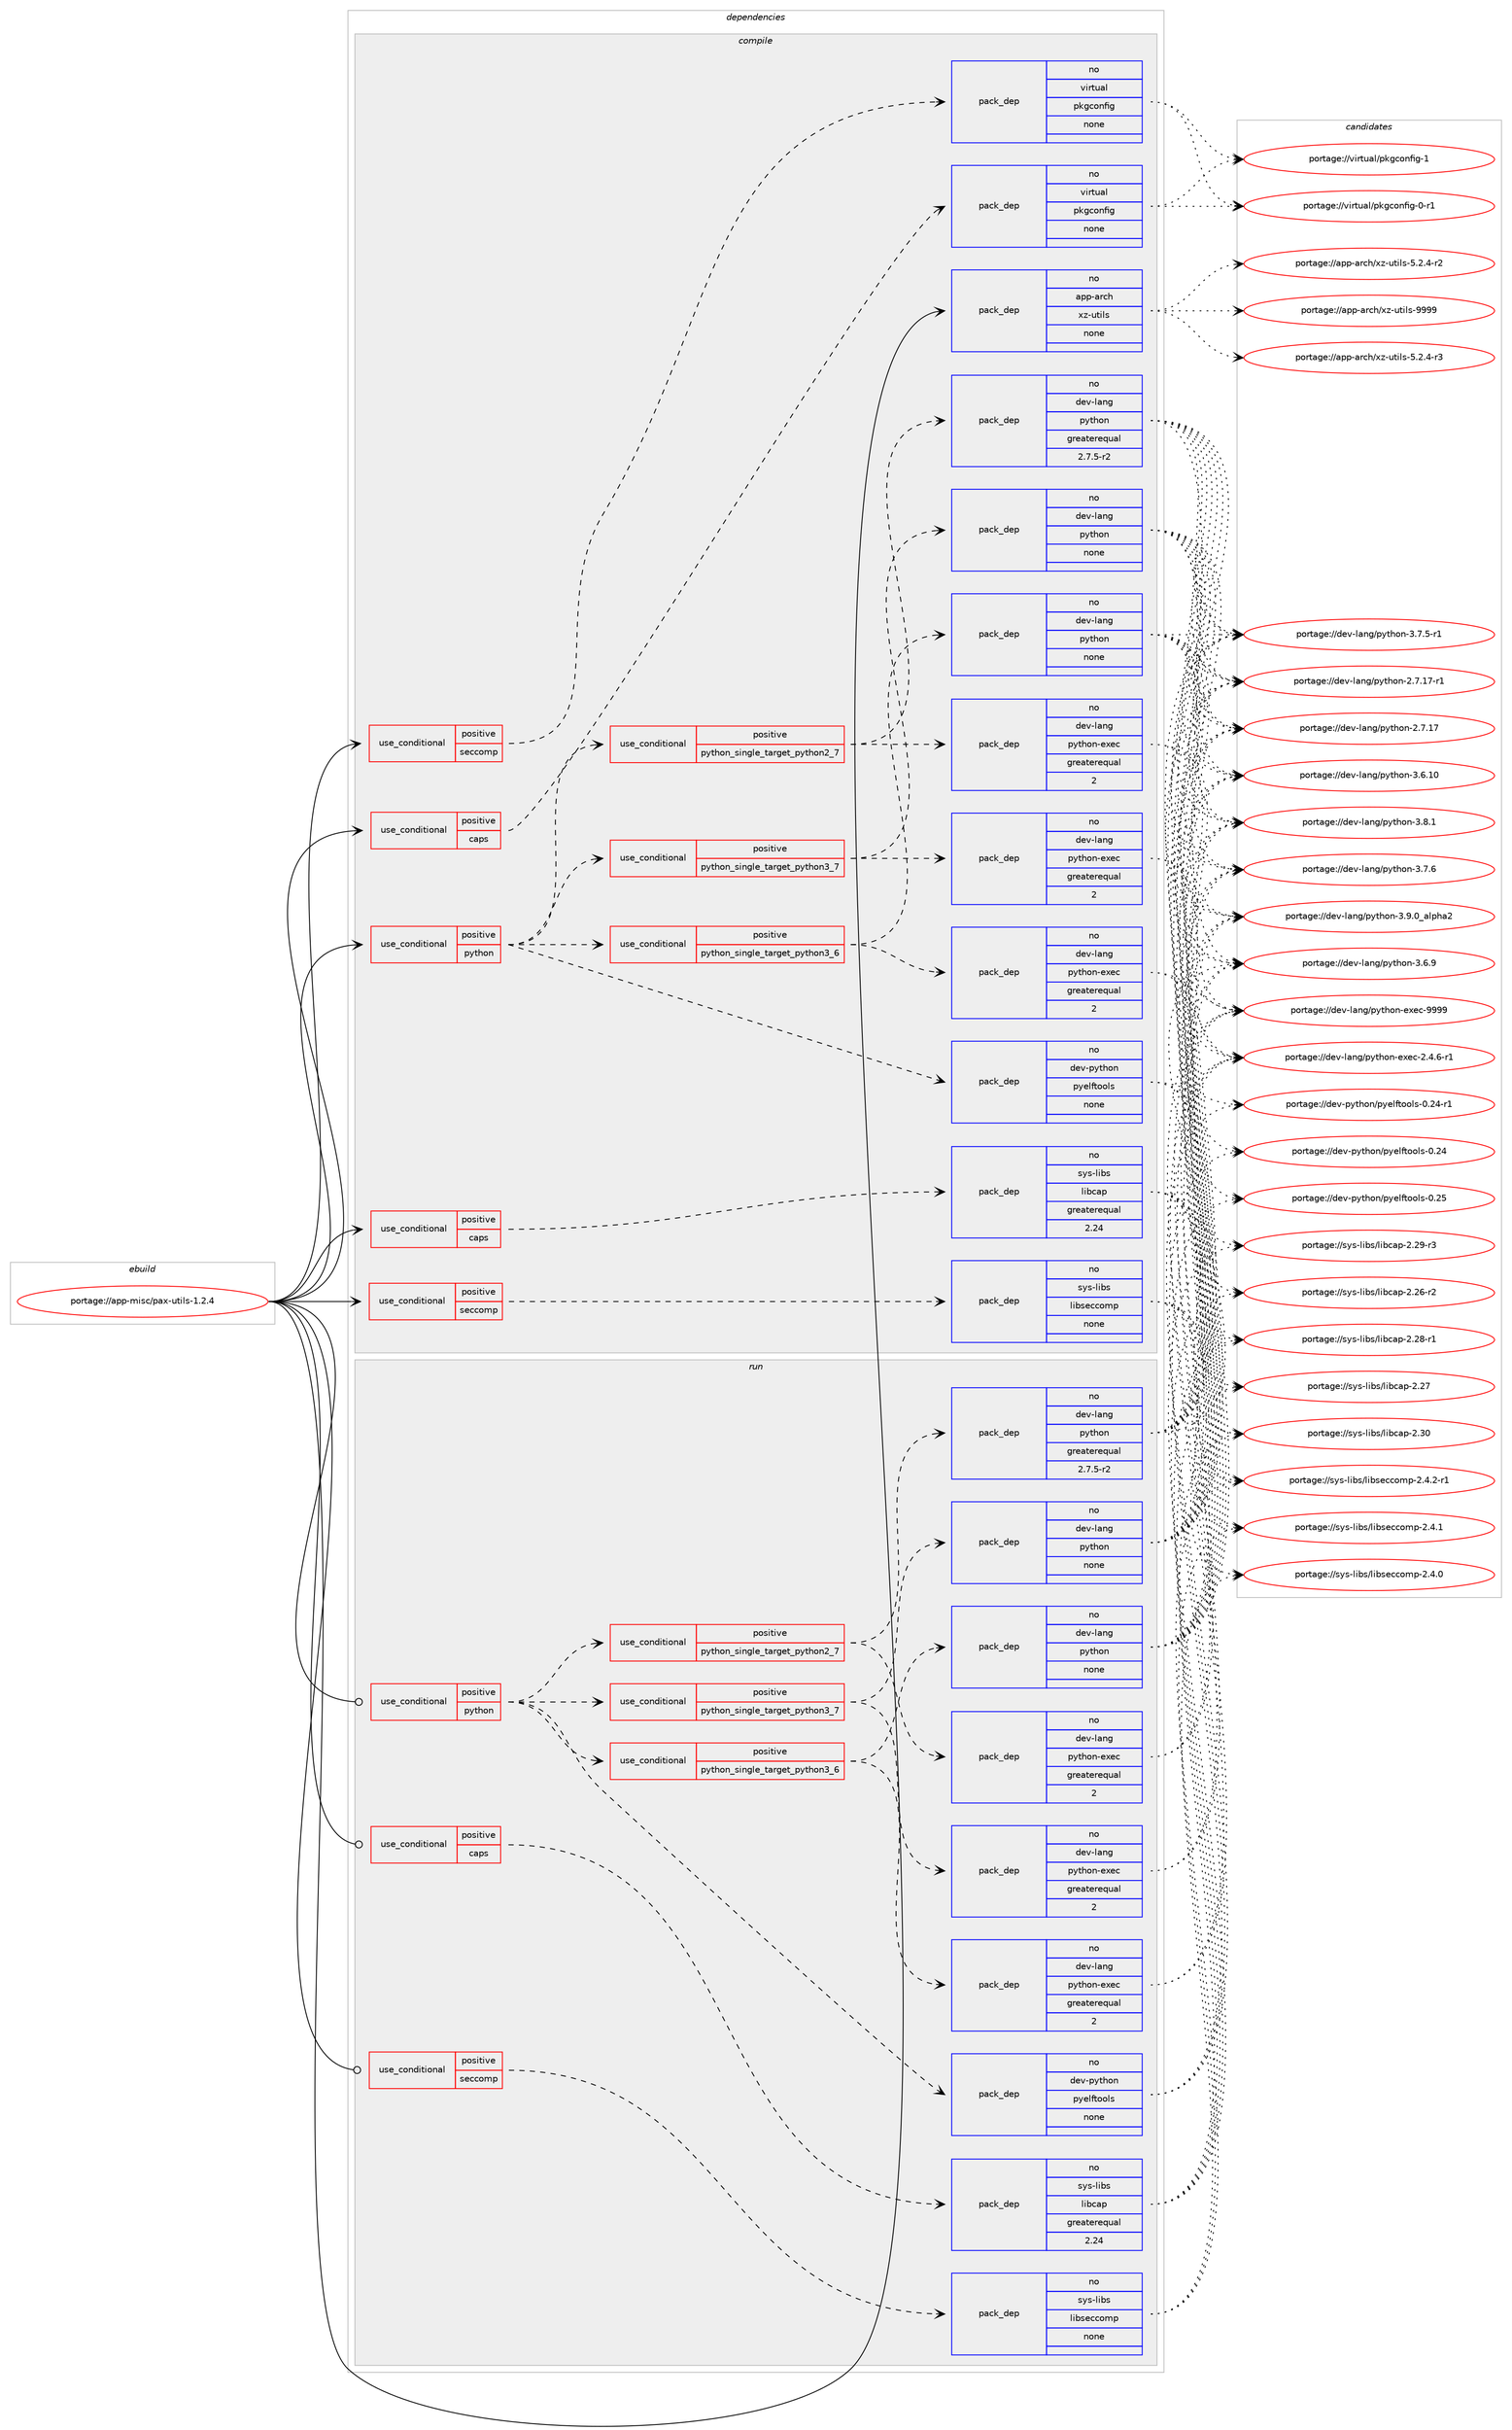 digraph prolog {

# *************
# Graph options
# *************

newrank=true;
concentrate=true;
compound=true;
graph [rankdir=LR,fontname=Helvetica,fontsize=10,ranksep=1.5];#, ranksep=2.5, nodesep=0.2];
edge  [arrowhead=vee];
node  [fontname=Helvetica,fontsize=10];

# **********
# The ebuild
# **********

subgraph cluster_leftcol {
color=gray;
label=<<i>ebuild</i>>;
id [label="portage://app-misc/pax-utils-1.2.4", color=red, width=4, href="../app-misc/pax-utils-1.2.4.svg"];
}

# ****************
# The dependencies
# ****************

subgraph cluster_midcol {
color=gray;
label=<<i>dependencies</i>>;
subgraph cluster_compile {
fillcolor="#eeeeee";
style=filled;
label=<<i>compile</i>>;
subgraph cond142938 {
dependency610510 [label=<<TABLE BORDER="0" CELLBORDER="1" CELLSPACING="0" CELLPADDING="4"><TR><TD ROWSPAN="3" CELLPADDING="10">use_conditional</TD></TR><TR><TD>positive</TD></TR><TR><TD>caps</TD></TR></TABLE>>, shape=none, color=red];
subgraph pack459393 {
dependency610511 [label=<<TABLE BORDER="0" CELLBORDER="1" CELLSPACING="0" CELLPADDING="4" WIDTH="220"><TR><TD ROWSPAN="6" CELLPADDING="30">pack_dep</TD></TR><TR><TD WIDTH="110">no</TD></TR><TR><TD>sys-libs</TD></TR><TR><TD>libcap</TD></TR><TR><TD>greaterequal</TD></TR><TR><TD>2.24</TD></TR></TABLE>>, shape=none, color=blue];
}
dependency610510:e -> dependency610511:w [weight=20,style="dashed",arrowhead="vee"];
}
id:e -> dependency610510:w [weight=20,style="solid",arrowhead="vee"];
subgraph cond142939 {
dependency610512 [label=<<TABLE BORDER="0" CELLBORDER="1" CELLSPACING="0" CELLPADDING="4"><TR><TD ROWSPAN="3" CELLPADDING="10">use_conditional</TD></TR><TR><TD>positive</TD></TR><TR><TD>caps</TD></TR></TABLE>>, shape=none, color=red];
subgraph pack459394 {
dependency610513 [label=<<TABLE BORDER="0" CELLBORDER="1" CELLSPACING="0" CELLPADDING="4" WIDTH="220"><TR><TD ROWSPAN="6" CELLPADDING="30">pack_dep</TD></TR><TR><TD WIDTH="110">no</TD></TR><TR><TD>virtual</TD></TR><TR><TD>pkgconfig</TD></TR><TR><TD>none</TD></TR><TR><TD></TD></TR></TABLE>>, shape=none, color=blue];
}
dependency610512:e -> dependency610513:w [weight=20,style="dashed",arrowhead="vee"];
}
id:e -> dependency610512:w [weight=20,style="solid",arrowhead="vee"];
subgraph cond142940 {
dependency610514 [label=<<TABLE BORDER="0" CELLBORDER="1" CELLSPACING="0" CELLPADDING="4"><TR><TD ROWSPAN="3" CELLPADDING="10">use_conditional</TD></TR><TR><TD>positive</TD></TR><TR><TD>python</TD></TR></TABLE>>, shape=none, color=red];
subgraph cond142941 {
dependency610515 [label=<<TABLE BORDER="0" CELLBORDER="1" CELLSPACING="0" CELLPADDING="4"><TR><TD ROWSPAN="3" CELLPADDING="10">use_conditional</TD></TR><TR><TD>positive</TD></TR><TR><TD>python_single_target_python2_7</TD></TR></TABLE>>, shape=none, color=red];
subgraph pack459395 {
dependency610516 [label=<<TABLE BORDER="0" CELLBORDER="1" CELLSPACING="0" CELLPADDING="4" WIDTH="220"><TR><TD ROWSPAN="6" CELLPADDING="30">pack_dep</TD></TR><TR><TD WIDTH="110">no</TD></TR><TR><TD>dev-lang</TD></TR><TR><TD>python</TD></TR><TR><TD>greaterequal</TD></TR><TR><TD>2.7.5-r2</TD></TR></TABLE>>, shape=none, color=blue];
}
dependency610515:e -> dependency610516:w [weight=20,style="dashed",arrowhead="vee"];
subgraph pack459396 {
dependency610517 [label=<<TABLE BORDER="0" CELLBORDER="1" CELLSPACING="0" CELLPADDING="4" WIDTH="220"><TR><TD ROWSPAN="6" CELLPADDING="30">pack_dep</TD></TR><TR><TD WIDTH="110">no</TD></TR><TR><TD>dev-lang</TD></TR><TR><TD>python-exec</TD></TR><TR><TD>greaterequal</TD></TR><TR><TD>2</TD></TR></TABLE>>, shape=none, color=blue];
}
dependency610515:e -> dependency610517:w [weight=20,style="dashed",arrowhead="vee"];
}
dependency610514:e -> dependency610515:w [weight=20,style="dashed",arrowhead="vee"];
subgraph cond142942 {
dependency610518 [label=<<TABLE BORDER="0" CELLBORDER="1" CELLSPACING="0" CELLPADDING="4"><TR><TD ROWSPAN="3" CELLPADDING="10">use_conditional</TD></TR><TR><TD>positive</TD></TR><TR><TD>python_single_target_python3_6</TD></TR></TABLE>>, shape=none, color=red];
subgraph pack459397 {
dependency610519 [label=<<TABLE BORDER="0" CELLBORDER="1" CELLSPACING="0" CELLPADDING="4" WIDTH="220"><TR><TD ROWSPAN="6" CELLPADDING="30">pack_dep</TD></TR><TR><TD WIDTH="110">no</TD></TR><TR><TD>dev-lang</TD></TR><TR><TD>python</TD></TR><TR><TD>none</TD></TR><TR><TD></TD></TR></TABLE>>, shape=none, color=blue];
}
dependency610518:e -> dependency610519:w [weight=20,style="dashed",arrowhead="vee"];
subgraph pack459398 {
dependency610520 [label=<<TABLE BORDER="0" CELLBORDER="1" CELLSPACING="0" CELLPADDING="4" WIDTH="220"><TR><TD ROWSPAN="6" CELLPADDING="30">pack_dep</TD></TR><TR><TD WIDTH="110">no</TD></TR><TR><TD>dev-lang</TD></TR><TR><TD>python-exec</TD></TR><TR><TD>greaterequal</TD></TR><TR><TD>2</TD></TR></TABLE>>, shape=none, color=blue];
}
dependency610518:e -> dependency610520:w [weight=20,style="dashed",arrowhead="vee"];
}
dependency610514:e -> dependency610518:w [weight=20,style="dashed",arrowhead="vee"];
subgraph cond142943 {
dependency610521 [label=<<TABLE BORDER="0" CELLBORDER="1" CELLSPACING="0" CELLPADDING="4"><TR><TD ROWSPAN="3" CELLPADDING="10">use_conditional</TD></TR><TR><TD>positive</TD></TR><TR><TD>python_single_target_python3_7</TD></TR></TABLE>>, shape=none, color=red];
subgraph pack459399 {
dependency610522 [label=<<TABLE BORDER="0" CELLBORDER="1" CELLSPACING="0" CELLPADDING="4" WIDTH="220"><TR><TD ROWSPAN="6" CELLPADDING="30">pack_dep</TD></TR><TR><TD WIDTH="110">no</TD></TR><TR><TD>dev-lang</TD></TR><TR><TD>python</TD></TR><TR><TD>none</TD></TR><TR><TD></TD></TR></TABLE>>, shape=none, color=blue];
}
dependency610521:e -> dependency610522:w [weight=20,style="dashed",arrowhead="vee"];
subgraph pack459400 {
dependency610523 [label=<<TABLE BORDER="0" CELLBORDER="1" CELLSPACING="0" CELLPADDING="4" WIDTH="220"><TR><TD ROWSPAN="6" CELLPADDING="30">pack_dep</TD></TR><TR><TD WIDTH="110">no</TD></TR><TR><TD>dev-lang</TD></TR><TR><TD>python-exec</TD></TR><TR><TD>greaterequal</TD></TR><TR><TD>2</TD></TR></TABLE>>, shape=none, color=blue];
}
dependency610521:e -> dependency610523:w [weight=20,style="dashed",arrowhead="vee"];
}
dependency610514:e -> dependency610521:w [weight=20,style="dashed",arrowhead="vee"];
subgraph pack459401 {
dependency610524 [label=<<TABLE BORDER="0" CELLBORDER="1" CELLSPACING="0" CELLPADDING="4" WIDTH="220"><TR><TD ROWSPAN="6" CELLPADDING="30">pack_dep</TD></TR><TR><TD WIDTH="110">no</TD></TR><TR><TD>dev-python</TD></TR><TR><TD>pyelftools</TD></TR><TR><TD>none</TD></TR><TR><TD></TD></TR></TABLE>>, shape=none, color=blue];
}
dependency610514:e -> dependency610524:w [weight=20,style="dashed",arrowhead="vee"];
}
id:e -> dependency610514:w [weight=20,style="solid",arrowhead="vee"];
subgraph cond142944 {
dependency610525 [label=<<TABLE BORDER="0" CELLBORDER="1" CELLSPACING="0" CELLPADDING="4"><TR><TD ROWSPAN="3" CELLPADDING="10">use_conditional</TD></TR><TR><TD>positive</TD></TR><TR><TD>seccomp</TD></TR></TABLE>>, shape=none, color=red];
subgraph pack459402 {
dependency610526 [label=<<TABLE BORDER="0" CELLBORDER="1" CELLSPACING="0" CELLPADDING="4" WIDTH="220"><TR><TD ROWSPAN="6" CELLPADDING="30">pack_dep</TD></TR><TR><TD WIDTH="110">no</TD></TR><TR><TD>sys-libs</TD></TR><TR><TD>libseccomp</TD></TR><TR><TD>none</TD></TR><TR><TD></TD></TR></TABLE>>, shape=none, color=blue];
}
dependency610525:e -> dependency610526:w [weight=20,style="dashed",arrowhead="vee"];
}
id:e -> dependency610525:w [weight=20,style="solid",arrowhead="vee"];
subgraph cond142945 {
dependency610527 [label=<<TABLE BORDER="0" CELLBORDER="1" CELLSPACING="0" CELLPADDING="4"><TR><TD ROWSPAN="3" CELLPADDING="10">use_conditional</TD></TR><TR><TD>positive</TD></TR><TR><TD>seccomp</TD></TR></TABLE>>, shape=none, color=red];
subgraph pack459403 {
dependency610528 [label=<<TABLE BORDER="0" CELLBORDER="1" CELLSPACING="0" CELLPADDING="4" WIDTH="220"><TR><TD ROWSPAN="6" CELLPADDING="30">pack_dep</TD></TR><TR><TD WIDTH="110">no</TD></TR><TR><TD>virtual</TD></TR><TR><TD>pkgconfig</TD></TR><TR><TD>none</TD></TR><TR><TD></TD></TR></TABLE>>, shape=none, color=blue];
}
dependency610527:e -> dependency610528:w [weight=20,style="dashed",arrowhead="vee"];
}
id:e -> dependency610527:w [weight=20,style="solid",arrowhead="vee"];
subgraph pack459404 {
dependency610529 [label=<<TABLE BORDER="0" CELLBORDER="1" CELLSPACING="0" CELLPADDING="4" WIDTH="220"><TR><TD ROWSPAN="6" CELLPADDING="30">pack_dep</TD></TR><TR><TD WIDTH="110">no</TD></TR><TR><TD>app-arch</TD></TR><TR><TD>xz-utils</TD></TR><TR><TD>none</TD></TR><TR><TD></TD></TR></TABLE>>, shape=none, color=blue];
}
id:e -> dependency610529:w [weight=20,style="solid",arrowhead="vee"];
}
subgraph cluster_compileandrun {
fillcolor="#eeeeee";
style=filled;
label=<<i>compile and run</i>>;
}
subgraph cluster_run {
fillcolor="#eeeeee";
style=filled;
label=<<i>run</i>>;
subgraph cond142946 {
dependency610530 [label=<<TABLE BORDER="0" CELLBORDER="1" CELLSPACING="0" CELLPADDING="4"><TR><TD ROWSPAN="3" CELLPADDING="10">use_conditional</TD></TR><TR><TD>positive</TD></TR><TR><TD>caps</TD></TR></TABLE>>, shape=none, color=red];
subgraph pack459405 {
dependency610531 [label=<<TABLE BORDER="0" CELLBORDER="1" CELLSPACING="0" CELLPADDING="4" WIDTH="220"><TR><TD ROWSPAN="6" CELLPADDING="30">pack_dep</TD></TR><TR><TD WIDTH="110">no</TD></TR><TR><TD>sys-libs</TD></TR><TR><TD>libcap</TD></TR><TR><TD>greaterequal</TD></TR><TR><TD>2.24</TD></TR></TABLE>>, shape=none, color=blue];
}
dependency610530:e -> dependency610531:w [weight=20,style="dashed",arrowhead="vee"];
}
id:e -> dependency610530:w [weight=20,style="solid",arrowhead="odot"];
subgraph cond142947 {
dependency610532 [label=<<TABLE BORDER="0" CELLBORDER="1" CELLSPACING="0" CELLPADDING="4"><TR><TD ROWSPAN="3" CELLPADDING="10">use_conditional</TD></TR><TR><TD>positive</TD></TR><TR><TD>python</TD></TR></TABLE>>, shape=none, color=red];
subgraph cond142948 {
dependency610533 [label=<<TABLE BORDER="0" CELLBORDER="1" CELLSPACING="0" CELLPADDING="4"><TR><TD ROWSPAN="3" CELLPADDING="10">use_conditional</TD></TR><TR><TD>positive</TD></TR><TR><TD>python_single_target_python2_7</TD></TR></TABLE>>, shape=none, color=red];
subgraph pack459406 {
dependency610534 [label=<<TABLE BORDER="0" CELLBORDER="1" CELLSPACING="0" CELLPADDING="4" WIDTH="220"><TR><TD ROWSPAN="6" CELLPADDING="30">pack_dep</TD></TR><TR><TD WIDTH="110">no</TD></TR><TR><TD>dev-lang</TD></TR><TR><TD>python</TD></TR><TR><TD>greaterequal</TD></TR><TR><TD>2.7.5-r2</TD></TR></TABLE>>, shape=none, color=blue];
}
dependency610533:e -> dependency610534:w [weight=20,style="dashed",arrowhead="vee"];
subgraph pack459407 {
dependency610535 [label=<<TABLE BORDER="0" CELLBORDER="1" CELLSPACING="0" CELLPADDING="4" WIDTH="220"><TR><TD ROWSPAN="6" CELLPADDING="30">pack_dep</TD></TR><TR><TD WIDTH="110">no</TD></TR><TR><TD>dev-lang</TD></TR><TR><TD>python-exec</TD></TR><TR><TD>greaterequal</TD></TR><TR><TD>2</TD></TR></TABLE>>, shape=none, color=blue];
}
dependency610533:e -> dependency610535:w [weight=20,style="dashed",arrowhead="vee"];
}
dependency610532:e -> dependency610533:w [weight=20,style="dashed",arrowhead="vee"];
subgraph cond142949 {
dependency610536 [label=<<TABLE BORDER="0" CELLBORDER="1" CELLSPACING="0" CELLPADDING="4"><TR><TD ROWSPAN="3" CELLPADDING="10">use_conditional</TD></TR><TR><TD>positive</TD></TR><TR><TD>python_single_target_python3_6</TD></TR></TABLE>>, shape=none, color=red];
subgraph pack459408 {
dependency610537 [label=<<TABLE BORDER="0" CELLBORDER="1" CELLSPACING="0" CELLPADDING="4" WIDTH="220"><TR><TD ROWSPAN="6" CELLPADDING="30">pack_dep</TD></TR><TR><TD WIDTH="110">no</TD></TR><TR><TD>dev-lang</TD></TR><TR><TD>python</TD></TR><TR><TD>none</TD></TR><TR><TD></TD></TR></TABLE>>, shape=none, color=blue];
}
dependency610536:e -> dependency610537:w [weight=20,style="dashed",arrowhead="vee"];
subgraph pack459409 {
dependency610538 [label=<<TABLE BORDER="0" CELLBORDER="1" CELLSPACING="0" CELLPADDING="4" WIDTH="220"><TR><TD ROWSPAN="6" CELLPADDING="30">pack_dep</TD></TR><TR><TD WIDTH="110">no</TD></TR><TR><TD>dev-lang</TD></TR><TR><TD>python-exec</TD></TR><TR><TD>greaterequal</TD></TR><TR><TD>2</TD></TR></TABLE>>, shape=none, color=blue];
}
dependency610536:e -> dependency610538:w [weight=20,style="dashed",arrowhead="vee"];
}
dependency610532:e -> dependency610536:w [weight=20,style="dashed",arrowhead="vee"];
subgraph cond142950 {
dependency610539 [label=<<TABLE BORDER="0" CELLBORDER="1" CELLSPACING="0" CELLPADDING="4"><TR><TD ROWSPAN="3" CELLPADDING="10">use_conditional</TD></TR><TR><TD>positive</TD></TR><TR><TD>python_single_target_python3_7</TD></TR></TABLE>>, shape=none, color=red];
subgraph pack459410 {
dependency610540 [label=<<TABLE BORDER="0" CELLBORDER="1" CELLSPACING="0" CELLPADDING="4" WIDTH="220"><TR><TD ROWSPAN="6" CELLPADDING="30">pack_dep</TD></TR><TR><TD WIDTH="110">no</TD></TR><TR><TD>dev-lang</TD></TR><TR><TD>python</TD></TR><TR><TD>none</TD></TR><TR><TD></TD></TR></TABLE>>, shape=none, color=blue];
}
dependency610539:e -> dependency610540:w [weight=20,style="dashed",arrowhead="vee"];
subgraph pack459411 {
dependency610541 [label=<<TABLE BORDER="0" CELLBORDER="1" CELLSPACING="0" CELLPADDING="4" WIDTH="220"><TR><TD ROWSPAN="6" CELLPADDING="30">pack_dep</TD></TR><TR><TD WIDTH="110">no</TD></TR><TR><TD>dev-lang</TD></TR><TR><TD>python-exec</TD></TR><TR><TD>greaterequal</TD></TR><TR><TD>2</TD></TR></TABLE>>, shape=none, color=blue];
}
dependency610539:e -> dependency610541:w [weight=20,style="dashed",arrowhead="vee"];
}
dependency610532:e -> dependency610539:w [weight=20,style="dashed",arrowhead="vee"];
subgraph pack459412 {
dependency610542 [label=<<TABLE BORDER="0" CELLBORDER="1" CELLSPACING="0" CELLPADDING="4" WIDTH="220"><TR><TD ROWSPAN="6" CELLPADDING="30">pack_dep</TD></TR><TR><TD WIDTH="110">no</TD></TR><TR><TD>dev-python</TD></TR><TR><TD>pyelftools</TD></TR><TR><TD>none</TD></TR><TR><TD></TD></TR></TABLE>>, shape=none, color=blue];
}
dependency610532:e -> dependency610542:w [weight=20,style="dashed",arrowhead="vee"];
}
id:e -> dependency610532:w [weight=20,style="solid",arrowhead="odot"];
subgraph cond142951 {
dependency610543 [label=<<TABLE BORDER="0" CELLBORDER="1" CELLSPACING="0" CELLPADDING="4"><TR><TD ROWSPAN="3" CELLPADDING="10">use_conditional</TD></TR><TR><TD>positive</TD></TR><TR><TD>seccomp</TD></TR></TABLE>>, shape=none, color=red];
subgraph pack459413 {
dependency610544 [label=<<TABLE BORDER="0" CELLBORDER="1" CELLSPACING="0" CELLPADDING="4" WIDTH="220"><TR><TD ROWSPAN="6" CELLPADDING="30">pack_dep</TD></TR><TR><TD WIDTH="110">no</TD></TR><TR><TD>sys-libs</TD></TR><TR><TD>libseccomp</TD></TR><TR><TD>none</TD></TR><TR><TD></TD></TR></TABLE>>, shape=none, color=blue];
}
dependency610543:e -> dependency610544:w [weight=20,style="dashed",arrowhead="vee"];
}
id:e -> dependency610543:w [weight=20,style="solid",arrowhead="odot"];
}
}

# **************
# The candidates
# **************

subgraph cluster_choices {
rank=same;
color=gray;
label=<<i>candidates</i>>;

subgraph choice459393 {
color=black;
nodesep=1;
choice1151211154510810598115471081059899971124550465148 [label="portage://sys-libs/libcap-2.30", color=red, width=4,href="../sys-libs/libcap-2.30.svg"];
choice11512111545108105981154710810598999711245504650574511451 [label="portage://sys-libs/libcap-2.29-r3", color=red, width=4,href="../sys-libs/libcap-2.29-r3.svg"];
choice11512111545108105981154710810598999711245504650564511449 [label="portage://sys-libs/libcap-2.28-r1", color=red, width=4,href="../sys-libs/libcap-2.28-r1.svg"];
choice1151211154510810598115471081059899971124550465055 [label="portage://sys-libs/libcap-2.27", color=red, width=4,href="../sys-libs/libcap-2.27.svg"];
choice11512111545108105981154710810598999711245504650544511450 [label="portage://sys-libs/libcap-2.26-r2", color=red, width=4,href="../sys-libs/libcap-2.26-r2.svg"];
dependency610511:e -> choice1151211154510810598115471081059899971124550465148:w [style=dotted,weight="100"];
dependency610511:e -> choice11512111545108105981154710810598999711245504650574511451:w [style=dotted,weight="100"];
dependency610511:e -> choice11512111545108105981154710810598999711245504650564511449:w [style=dotted,weight="100"];
dependency610511:e -> choice1151211154510810598115471081059899971124550465055:w [style=dotted,weight="100"];
dependency610511:e -> choice11512111545108105981154710810598999711245504650544511450:w [style=dotted,weight="100"];
}
subgraph choice459394 {
color=black;
nodesep=1;
choice1181051141161179710847112107103991111101021051034549 [label="portage://virtual/pkgconfig-1", color=red, width=4,href="../virtual/pkgconfig-1.svg"];
choice11810511411611797108471121071039911111010210510345484511449 [label="portage://virtual/pkgconfig-0-r1", color=red, width=4,href="../virtual/pkgconfig-0-r1.svg"];
dependency610513:e -> choice1181051141161179710847112107103991111101021051034549:w [style=dotted,weight="100"];
dependency610513:e -> choice11810511411611797108471121071039911111010210510345484511449:w [style=dotted,weight="100"];
}
subgraph choice459395 {
color=black;
nodesep=1;
choice10010111845108971101034711212111610411111045514657464895971081121049750 [label="portage://dev-lang/python-3.9.0_alpha2", color=red, width=4,href="../dev-lang/python-3.9.0_alpha2.svg"];
choice100101118451089711010347112121116104111110455146564649 [label="portage://dev-lang/python-3.8.1", color=red, width=4,href="../dev-lang/python-3.8.1.svg"];
choice100101118451089711010347112121116104111110455146554654 [label="portage://dev-lang/python-3.7.6", color=red, width=4,href="../dev-lang/python-3.7.6.svg"];
choice1001011184510897110103471121211161041111104551465546534511449 [label="portage://dev-lang/python-3.7.5-r1", color=red, width=4,href="../dev-lang/python-3.7.5-r1.svg"];
choice100101118451089711010347112121116104111110455146544657 [label="portage://dev-lang/python-3.6.9", color=red, width=4,href="../dev-lang/python-3.6.9.svg"];
choice10010111845108971101034711212111610411111045514654464948 [label="portage://dev-lang/python-3.6.10", color=red, width=4,href="../dev-lang/python-3.6.10.svg"];
choice100101118451089711010347112121116104111110455046554649554511449 [label="portage://dev-lang/python-2.7.17-r1", color=red, width=4,href="../dev-lang/python-2.7.17-r1.svg"];
choice10010111845108971101034711212111610411111045504655464955 [label="portage://dev-lang/python-2.7.17", color=red, width=4,href="../dev-lang/python-2.7.17.svg"];
dependency610516:e -> choice10010111845108971101034711212111610411111045514657464895971081121049750:w [style=dotted,weight="100"];
dependency610516:e -> choice100101118451089711010347112121116104111110455146564649:w [style=dotted,weight="100"];
dependency610516:e -> choice100101118451089711010347112121116104111110455146554654:w [style=dotted,weight="100"];
dependency610516:e -> choice1001011184510897110103471121211161041111104551465546534511449:w [style=dotted,weight="100"];
dependency610516:e -> choice100101118451089711010347112121116104111110455146544657:w [style=dotted,weight="100"];
dependency610516:e -> choice10010111845108971101034711212111610411111045514654464948:w [style=dotted,weight="100"];
dependency610516:e -> choice100101118451089711010347112121116104111110455046554649554511449:w [style=dotted,weight="100"];
dependency610516:e -> choice10010111845108971101034711212111610411111045504655464955:w [style=dotted,weight="100"];
}
subgraph choice459396 {
color=black;
nodesep=1;
choice10010111845108971101034711212111610411111045101120101994557575757 [label="portage://dev-lang/python-exec-9999", color=red, width=4,href="../dev-lang/python-exec-9999.svg"];
choice10010111845108971101034711212111610411111045101120101994550465246544511449 [label="portage://dev-lang/python-exec-2.4.6-r1", color=red, width=4,href="../dev-lang/python-exec-2.4.6-r1.svg"];
dependency610517:e -> choice10010111845108971101034711212111610411111045101120101994557575757:w [style=dotted,weight="100"];
dependency610517:e -> choice10010111845108971101034711212111610411111045101120101994550465246544511449:w [style=dotted,weight="100"];
}
subgraph choice459397 {
color=black;
nodesep=1;
choice10010111845108971101034711212111610411111045514657464895971081121049750 [label="portage://dev-lang/python-3.9.0_alpha2", color=red, width=4,href="../dev-lang/python-3.9.0_alpha2.svg"];
choice100101118451089711010347112121116104111110455146564649 [label="portage://dev-lang/python-3.8.1", color=red, width=4,href="../dev-lang/python-3.8.1.svg"];
choice100101118451089711010347112121116104111110455146554654 [label="portage://dev-lang/python-3.7.6", color=red, width=4,href="../dev-lang/python-3.7.6.svg"];
choice1001011184510897110103471121211161041111104551465546534511449 [label="portage://dev-lang/python-3.7.5-r1", color=red, width=4,href="../dev-lang/python-3.7.5-r1.svg"];
choice100101118451089711010347112121116104111110455146544657 [label="portage://dev-lang/python-3.6.9", color=red, width=4,href="../dev-lang/python-3.6.9.svg"];
choice10010111845108971101034711212111610411111045514654464948 [label="portage://dev-lang/python-3.6.10", color=red, width=4,href="../dev-lang/python-3.6.10.svg"];
choice100101118451089711010347112121116104111110455046554649554511449 [label="portage://dev-lang/python-2.7.17-r1", color=red, width=4,href="../dev-lang/python-2.7.17-r1.svg"];
choice10010111845108971101034711212111610411111045504655464955 [label="portage://dev-lang/python-2.7.17", color=red, width=4,href="../dev-lang/python-2.7.17.svg"];
dependency610519:e -> choice10010111845108971101034711212111610411111045514657464895971081121049750:w [style=dotted,weight="100"];
dependency610519:e -> choice100101118451089711010347112121116104111110455146564649:w [style=dotted,weight="100"];
dependency610519:e -> choice100101118451089711010347112121116104111110455146554654:w [style=dotted,weight="100"];
dependency610519:e -> choice1001011184510897110103471121211161041111104551465546534511449:w [style=dotted,weight="100"];
dependency610519:e -> choice100101118451089711010347112121116104111110455146544657:w [style=dotted,weight="100"];
dependency610519:e -> choice10010111845108971101034711212111610411111045514654464948:w [style=dotted,weight="100"];
dependency610519:e -> choice100101118451089711010347112121116104111110455046554649554511449:w [style=dotted,weight="100"];
dependency610519:e -> choice10010111845108971101034711212111610411111045504655464955:w [style=dotted,weight="100"];
}
subgraph choice459398 {
color=black;
nodesep=1;
choice10010111845108971101034711212111610411111045101120101994557575757 [label="portage://dev-lang/python-exec-9999", color=red, width=4,href="../dev-lang/python-exec-9999.svg"];
choice10010111845108971101034711212111610411111045101120101994550465246544511449 [label="portage://dev-lang/python-exec-2.4.6-r1", color=red, width=4,href="../dev-lang/python-exec-2.4.6-r1.svg"];
dependency610520:e -> choice10010111845108971101034711212111610411111045101120101994557575757:w [style=dotted,weight="100"];
dependency610520:e -> choice10010111845108971101034711212111610411111045101120101994550465246544511449:w [style=dotted,weight="100"];
}
subgraph choice459399 {
color=black;
nodesep=1;
choice10010111845108971101034711212111610411111045514657464895971081121049750 [label="portage://dev-lang/python-3.9.0_alpha2", color=red, width=4,href="../dev-lang/python-3.9.0_alpha2.svg"];
choice100101118451089711010347112121116104111110455146564649 [label="portage://dev-lang/python-3.8.1", color=red, width=4,href="../dev-lang/python-3.8.1.svg"];
choice100101118451089711010347112121116104111110455146554654 [label="portage://dev-lang/python-3.7.6", color=red, width=4,href="../dev-lang/python-3.7.6.svg"];
choice1001011184510897110103471121211161041111104551465546534511449 [label="portage://dev-lang/python-3.7.5-r1", color=red, width=4,href="../dev-lang/python-3.7.5-r1.svg"];
choice100101118451089711010347112121116104111110455146544657 [label="portage://dev-lang/python-3.6.9", color=red, width=4,href="../dev-lang/python-3.6.9.svg"];
choice10010111845108971101034711212111610411111045514654464948 [label="portage://dev-lang/python-3.6.10", color=red, width=4,href="../dev-lang/python-3.6.10.svg"];
choice100101118451089711010347112121116104111110455046554649554511449 [label="portage://dev-lang/python-2.7.17-r1", color=red, width=4,href="../dev-lang/python-2.7.17-r1.svg"];
choice10010111845108971101034711212111610411111045504655464955 [label="portage://dev-lang/python-2.7.17", color=red, width=4,href="../dev-lang/python-2.7.17.svg"];
dependency610522:e -> choice10010111845108971101034711212111610411111045514657464895971081121049750:w [style=dotted,weight="100"];
dependency610522:e -> choice100101118451089711010347112121116104111110455146564649:w [style=dotted,weight="100"];
dependency610522:e -> choice100101118451089711010347112121116104111110455146554654:w [style=dotted,weight="100"];
dependency610522:e -> choice1001011184510897110103471121211161041111104551465546534511449:w [style=dotted,weight="100"];
dependency610522:e -> choice100101118451089711010347112121116104111110455146544657:w [style=dotted,weight="100"];
dependency610522:e -> choice10010111845108971101034711212111610411111045514654464948:w [style=dotted,weight="100"];
dependency610522:e -> choice100101118451089711010347112121116104111110455046554649554511449:w [style=dotted,weight="100"];
dependency610522:e -> choice10010111845108971101034711212111610411111045504655464955:w [style=dotted,weight="100"];
}
subgraph choice459400 {
color=black;
nodesep=1;
choice10010111845108971101034711212111610411111045101120101994557575757 [label="portage://dev-lang/python-exec-9999", color=red, width=4,href="../dev-lang/python-exec-9999.svg"];
choice10010111845108971101034711212111610411111045101120101994550465246544511449 [label="portage://dev-lang/python-exec-2.4.6-r1", color=red, width=4,href="../dev-lang/python-exec-2.4.6-r1.svg"];
dependency610523:e -> choice10010111845108971101034711212111610411111045101120101994557575757:w [style=dotted,weight="100"];
dependency610523:e -> choice10010111845108971101034711212111610411111045101120101994550465246544511449:w [style=dotted,weight="100"];
}
subgraph choice459401 {
color=black;
nodesep=1;
choice10010111845112121116104111110471121211011081021161111111081154548465053 [label="portage://dev-python/pyelftools-0.25", color=red, width=4,href="../dev-python/pyelftools-0.25.svg"];
choice100101118451121211161041111104711212110110810211611111110811545484650524511449 [label="portage://dev-python/pyelftools-0.24-r1", color=red, width=4,href="../dev-python/pyelftools-0.24-r1.svg"];
choice10010111845112121116104111110471121211011081021161111111081154548465052 [label="portage://dev-python/pyelftools-0.24", color=red, width=4,href="../dev-python/pyelftools-0.24.svg"];
dependency610524:e -> choice10010111845112121116104111110471121211011081021161111111081154548465053:w [style=dotted,weight="100"];
dependency610524:e -> choice100101118451121211161041111104711212110110810211611111110811545484650524511449:w [style=dotted,weight="100"];
dependency610524:e -> choice10010111845112121116104111110471121211011081021161111111081154548465052:w [style=dotted,weight="100"];
}
subgraph choice459402 {
color=black;
nodesep=1;
choice1151211154510810598115471081059811510199991111091124550465246504511449 [label="portage://sys-libs/libseccomp-2.4.2-r1", color=red, width=4,href="../sys-libs/libseccomp-2.4.2-r1.svg"];
choice115121115451081059811547108105981151019999111109112455046524649 [label="portage://sys-libs/libseccomp-2.4.1", color=red, width=4,href="../sys-libs/libseccomp-2.4.1.svg"];
choice115121115451081059811547108105981151019999111109112455046524648 [label="portage://sys-libs/libseccomp-2.4.0", color=red, width=4,href="../sys-libs/libseccomp-2.4.0.svg"];
dependency610526:e -> choice1151211154510810598115471081059811510199991111091124550465246504511449:w [style=dotted,weight="100"];
dependency610526:e -> choice115121115451081059811547108105981151019999111109112455046524649:w [style=dotted,weight="100"];
dependency610526:e -> choice115121115451081059811547108105981151019999111109112455046524648:w [style=dotted,weight="100"];
}
subgraph choice459403 {
color=black;
nodesep=1;
choice1181051141161179710847112107103991111101021051034549 [label="portage://virtual/pkgconfig-1", color=red, width=4,href="../virtual/pkgconfig-1.svg"];
choice11810511411611797108471121071039911111010210510345484511449 [label="portage://virtual/pkgconfig-0-r1", color=red, width=4,href="../virtual/pkgconfig-0-r1.svg"];
dependency610528:e -> choice1181051141161179710847112107103991111101021051034549:w [style=dotted,weight="100"];
dependency610528:e -> choice11810511411611797108471121071039911111010210510345484511449:w [style=dotted,weight="100"];
}
subgraph choice459404 {
color=black;
nodesep=1;
choice9711211245971149910447120122451171161051081154557575757 [label="portage://app-arch/xz-utils-9999", color=red, width=4,href="../app-arch/xz-utils-9999.svg"];
choice9711211245971149910447120122451171161051081154553465046524511451 [label="portage://app-arch/xz-utils-5.2.4-r3", color=red, width=4,href="../app-arch/xz-utils-5.2.4-r3.svg"];
choice9711211245971149910447120122451171161051081154553465046524511450 [label="portage://app-arch/xz-utils-5.2.4-r2", color=red, width=4,href="../app-arch/xz-utils-5.2.4-r2.svg"];
dependency610529:e -> choice9711211245971149910447120122451171161051081154557575757:w [style=dotted,weight="100"];
dependency610529:e -> choice9711211245971149910447120122451171161051081154553465046524511451:w [style=dotted,weight="100"];
dependency610529:e -> choice9711211245971149910447120122451171161051081154553465046524511450:w [style=dotted,weight="100"];
}
subgraph choice459405 {
color=black;
nodesep=1;
choice1151211154510810598115471081059899971124550465148 [label="portage://sys-libs/libcap-2.30", color=red, width=4,href="../sys-libs/libcap-2.30.svg"];
choice11512111545108105981154710810598999711245504650574511451 [label="portage://sys-libs/libcap-2.29-r3", color=red, width=4,href="../sys-libs/libcap-2.29-r3.svg"];
choice11512111545108105981154710810598999711245504650564511449 [label="portage://sys-libs/libcap-2.28-r1", color=red, width=4,href="../sys-libs/libcap-2.28-r1.svg"];
choice1151211154510810598115471081059899971124550465055 [label="portage://sys-libs/libcap-2.27", color=red, width=4,href="../sys-libs/libcap-2.27.svg"];
choice11512111545108105981154710810598999711245504650544511450 [label="portage://sys-libs/libcap-2.26-r2", color=red, width=4,href="../sys-libs/libcap-2.26-r2.svg"];
dependency610531:e -> choice1151211154510810598115471081059899971124550465148:w [style=dotted,weight="100"];
dependency610531:e -> choice11512111545108105981154710810598999711245504650574511451:w [style=dotted,weight="100"];
dependency610531:e -> choice11512111545108105981154710810598999711245504650564511449:w [style=dotted,weight="100"];
dependency610531:e -> choice1151211154510810598115471081059899971124550465055:w [style=dotted,weight="100"];
dependency610531:e -> choice11512111545108105981154710810598999711245504650544511450:w [style=dotted,weight="100"];
}
subgraph choice459406 {
color=black;
nodesep=1;
choice10010111845108971101034711212111610411111045514657464895971081121049750 [label="portage://dev-lang/python-3.9.0_alpha2", color=red, width=4,href="../dev-lang/python-3.9.0_alpha2.svg"];
choice100101118451089711010347112121116104111110455146564649 [label="portage://dev-lang/python-3.8.1", color=red, width=4,href="../dev-lang/python-3.8.1.svg"];
choice100101118451089711010347112121116104111110455146554654 [label="portage://dev-lang/python-3.7.6", color=red, width=4,href="../dev-lang/python-3.7.6.svg"];
choice1001011184510897110103471121211161041111104551465546534511449 [label="portage://dev-lang/python-3.7.5-r1", color=red, width=4,href="../dev-lang/python-3.7.5-r1.svg"];
choice100101118451089711010347112121116104111110455146544657 [label="portage://dev-lang/python-3.6.9", color=red, width=4,href="../dev-lang/python-3.6.9.svg"];
choice10010111845108971101034711212111610411111045514654464948 [label="portage://dev-lang/python-3.6.10", color=red, width=4,href="../dev-lang/python-3.6.10.svg"];
choice100101118451089711010347112121116104111110455046554649554511449 [label="portage://dev-lang/python-2.7.17-r1", color=red, width=4,href="../dev-lang/python-2.7.17-r1.svg"];
choice10010111845108971101034711212111610411111045504655464955 [label="portage://dev-lang/python-2.7.17", color=red, width=4,href="../dev-lang/python-2.7.17.svg"];
dependency610534:e -> choice10010111845108971101034711212111610411111045514657464895971081121049750:w [style=dotted,weight="100"];
dependency610534:e -> choice100101118451089711010347112121116104111110455146564649:w [style=dotted,weight="100"];
dependency610534:e -> choice100101118451089711010347112121116104111110455146554654:w [style=dotted,weight="100"];
dependency610534:e -> choice1001011184510897110103471121211161041111104551465546534511449:w [style=dotted,weight="100"];
dependency610534:e -> choice100101118451089711010347112121116104111110455146544657:w [style=dotted,weight="100"];
dependency610534:e -> choice10010111845108971101034711212111610411111045514654464948:w [style=dotted,weight="100"];
dependency610534:e -> choice100101118451089711010347112121116104111110455046554649554511449:w [style=dotted,weight="100"];
dependency610534:e -> choice10010111845108971101034711212111610411111045504655464955:w [style=dotted,weight="100"];
}
subgraph choice459407 {
color=black;
nodesep=1;
choice10010111845108971101034711212111610411111045101120101994557575757 [label="portage://dev-lang/python-exec-9999", color=red, width=4,href="../dev-lang/python-exec-9999.svg"];
choice10010111845108971101034711212111610411111045101120101994550465246544511449 [label="portage://dev-lang/python-exec-2.4.6-r1", color=red, width=4,href="../dev-lang/python-exec-2.4.6-r1.svg"];
dependency610535:e -> choice10010111845108971101034711212111610411111045101120101994557575757:w [style=dotted,weight="100"];
dependency610535:e -> choice10010111845108971101034711212111610411111045101120101994550465246544511449:w [style=dotted,weight="100"];
}
subgraph choice459408 {
color=black;
nodesep=1;
choice10010111845108971101034711212111610411111045514657464895971081121049750 [label="portage://dev-lang/python-3.9.0_alpha2", color=red, width=4,href="../dev-lang/python-3.9.0_alpha2.svg"];
choice100101118451089711010347112121116104111110455146564649 [label="portage://dev-lang/python-3.8.1", color=red, width=4,href="../dev-lang/python-3.8.1.svg"];
choice100101118451089711010347112121116104111110455146554654 [label="portage://dev-lang/python-3.7.6", color=red, width=4,href="../dev-lang/python-3.7.6.svg"];
choice1001011184510897110103471121211161041111104551465546534511449 [label="portage://dev-lang/python-3.7.5-r1", color=red, width=4,href="../dev-lang/python-3.7.5-r1.svg"];
choice100101118451089711010347112121116104111110455146544657 [label="portage://dev-lang/python-3.6.9", color=red, width=4,href="../dev-lang/python-3.6.9.svg"];
choice10010111845108971101034711212111610411111045514654464948 [label="portage://dev-lang/python-3.6.10", color=red, width=4,href="../dev-lang/python-3.6.10.svg"];
choice100101118451089711010347112121116104111110455046554649554511449 [label="portage://dev-lang/python-2.7.17-r1", color=red, width=4,href="../dev-lang/python-2.7.17-r1.svg"];
choice10010111845108971101034711212111610411111045504655464955 [label="portage://dev-lang/python-2.7.17", color=red, width=4,href="../dev-lang/python-2.7.17.svg"];
dependency610537:e -> choice10010111845108971101034711212111610411111045514657464895971081121049750:w [style=dotted,weight="100"];
dependency610537:e -> choice100101118451089711010347112121116104111110455146564649:w [style=dotted,weight="100"];
dependency610537:e -> choice100101118451089711010347112121116104111110455146554654:w [style=dotted,weight="100"];
dependency610537:e -> choice1001011184510897110103471121211161041111104551465546534511449:w [style=dotted,weight="100"];
dependency610537:e -> choice100101118451089711010347112121116104111110455146544657:w [style=dotted,weight="100"];
dependency610537:e -> choice10010111845108971101034711212111610411111045514654464948:w [style=dotted,weight="100"];
dependency610537:e -> choice100101118451089711010347112121116104111110455046554649554511449:w [style=dotted,weight="100"];
dependency610537:e -> choice10010111845108971101034711212111610411111045504655464955:w [style=dotted,weight="100"];
}
subgraph choice459409 {
color=black;
nodesep=1;
choice10010111845108971101034711212111610411111045101120101994557575757 [label="portage://dev-lang/python-exec-9999", color=red, width=4,href="../dev-lang/python-exec-9999.svg"];
choice10010111845108971101034711212111610411111045101120101994550465246544511449 [label="portage://dev-lang/python-exec-2.4.6-r1", color=red, width=4,href="../dev-lang/python-exec-2.4.6-r1.svg"];
dependency610538:e -> choice10010111845108971101034711212111610411111045101120101994557575757:w [style=dotted,weight="100"];
dependency610538:e -> choice10010111845108971101034711212111610411111045101120101994550465246544511449:w [style=dotted,weight="100"];
}
subgraph choice459410 {
color=black;
nodesep=1;
choice10010111845108971101034711212111610411111045514657464895971081121049750 [label="portage://dev-lang/python-3.9.0_alpha2", color=red, width=4,href="../dev-lang/python-3.9.0_alpha2.svg"];
choice100101118451089711010347112121116104111110455146564649 [label="portage://dev-lang/python-3.8.1", color=red, width=4,href="../dev-lang/python-3.8.1.svg"];
choice100101118451089711010347112121116104111110455146554654 [label="portage://dev-lang/python-3.7.6", color=red, width=4,href="../dev-lang/python-3.7.6.svg"];
choice1001011184510897110103471121211161041111104551465546534511449 [label="portage://dev-lang/python-3.7.5-r1", color=red, width=4,href="../dev-lang/python-3.7.5-r1.svg"];
choice100101118451089711010347112121116104111110455146544657 [label="portage://dev-lang/python-3.6.9", color=red, width=4,href="../dev-lang/python-3.6.9.svg"];
choice10010111845108971101034711212111610411111045514654464948 [label="portage://dev-lang/python-3.6.10", color=red, width=4,href="../dev-lang/python-3.6.10.svg"];
choice100101118451089711010347112121116104111110455046554649554511449 [label="portage://dev-lang/python-2.7.17-r1", color=red, width=4,href="../dev-lang/python-2.7.17-r1.svg"];
choice10010111845108971101034711212111610411111045504655464955 [label="portage://dev-lang/python-2.7.17", color=red, width=4,href="../dev-lang/python-2.7.17.svg"];
dependency610540:e -> choice10010111845108971101034711212111610411111045514657464895971081121049750:w [style=dotted,weight="100"];
dependency610540:e -> choice100101118451089711010347112121116104111110455146564649:w [style=dotted,weight="100"];
dependency610540:e -> choice100101118451089711010347112121116104111110455146554654:w [style=dotted,weight="100"];
dependency610540:e -> choice1001011184510897110103471121211161041111104551465546534511449:w [style=dotted,weight="100"];
dependency610540:e -> choice100101118451089711010347112121116104111110455146544657:w [style=dotted,weight="100"];
dependency610540:e -> choice10010111845108971101034711212111610411111045514654464948:w [style=dotted,weight="100"];
dependency610540:e -> choice100101118451089711010347112121116104111110455046554649554511449:w [style=dotted,weight="100"];
dependency610540:e -> choice10010111845108971101034711212111610411111045504655464955:w [style=dotted,weight="100"];
}
subgraph choice459411 {
color=black;
nodesep=1;
choice10010111845108971101034711212111610411111045101120101994557575757 [label="portage://dev-lang/python-exec-9999", color=red, width=4,href="../dev-lang/python-exec-9999.svg"];
choice10010111845108971101034711212111610411111045101120101994550465246544511449 [label="portage://dev-lang/python-exec-2.4.6-r1", color=red, width=4,href="../dev-lang/python-exec-2.4.6-r1.svg"];
dependency610541:e -> choice10010111845108971101034711212111610411111045101120101994557575757:w [style=dotted,weight="100"];
dependency610541:e -> choice10010111845108971101034711212111610411111045101120101994550465246544511449:w [style=dotted,weight="100"];
}
subgraph choice459412 {
color=black;
nodesep=1;
choice10010111845112121116104111110471121211011081021161111111081154548465053 [label="portage://dev-python/pyelftools-0.25", color=red, width=4,href="../dev-python/pyelftools-0.25.svg"];
choice100101118451121211161041111104711212110110810211611111110811545484650524511449 [label="portage://dev-python/pyelftools-0.24-r1", color=red, width=4,href="../dev-python/pyelftools-0.24-r1.svg"];
choice10010111845112121116104111110471121211011081021161111111081154548465052 [label="portage://dev-python/pyelftools-0.24", color=red, width=4,href="../dev-python/pyelftools-0.24.svg"];
dependency610542:e -> choice10010111845112121116104111110471121211011081021161111111081154548465053:w [style=dotted,weight="100"];
dependency610542:e -> choice100101118451121211161041111104711212110110810211611111110811545484650524511449:w [style=dotted,weight="100"];
dependency610542:e -> choice10010111845112121116104111110471121211011081021161111111081154548465052:w [style=dotted,weight="100"];
}
subgraph choice459413 {
color=black;
nodesep=1;
choice1151211154510810598115471081059811510199991111091124550465246504511449 [label="portage://sys-libs/libseccomp-2.4.2-r1", color=red, width=4,href="../sys-libs/libseccomp-2.4.2-r1.svg"];
choice115121115451081059811547108105981151019999111109112455046524649 [label="portage://sys-libs/libseccomp-2.4.1", color=red, width=4,href="../sys-libs/libseccomp-2.4.1.svg"];
choice115121115451081059811547108105981151019999111109112455046524648 [label="portage://sys-libs/libseccomp-2.4.0", color=red, width=4,href="../sys-libs/libseccomp-2.4.0.svg"];
dependency610544:e -> choice1151211154510810598115471081059811510199991111091124550465246504511449:w [style=dotted,weight="100"];
dependency610544:e -> choice115121115451081059811547108105981151019999111109112455046524649:w [style=dotted,weight="100"];
dependency610544:e -> choice115121115451081059811547108105981151019999111109112455046524648:w [style=dotted,weight="100"];
}
}

}
